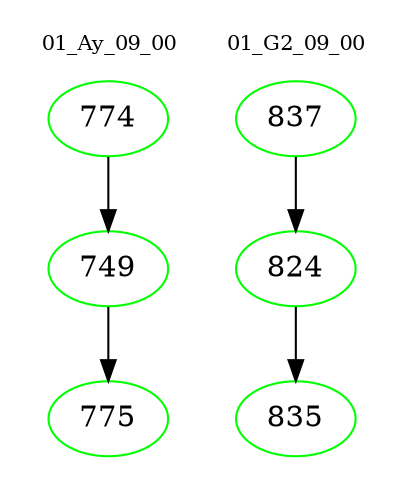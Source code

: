 digraph{
subgraph cluster_0 {
color = white
label = "01_Ay_09_00";
fontsize=10;
T0_774 [label="774", color="green"]
T0_774 -> T0_749 [color="black"]
T0_749 [label="749", color="green"]
T0_749 -> T0_775 [color="black"]
T0_775 [label="775", color="green"]
}
subgraph cluster_1 {
color = white
label = "01_G2_09_00";
fontsize=10;
T1_837 [label="837", color="green"]
T1_837 -> T1_824 [color="black"]
T1_824 [label="824", color="green"]
T1_824 -> T1_835 [color="black"]
T1_835 [label="835", color="green"]
}
}
